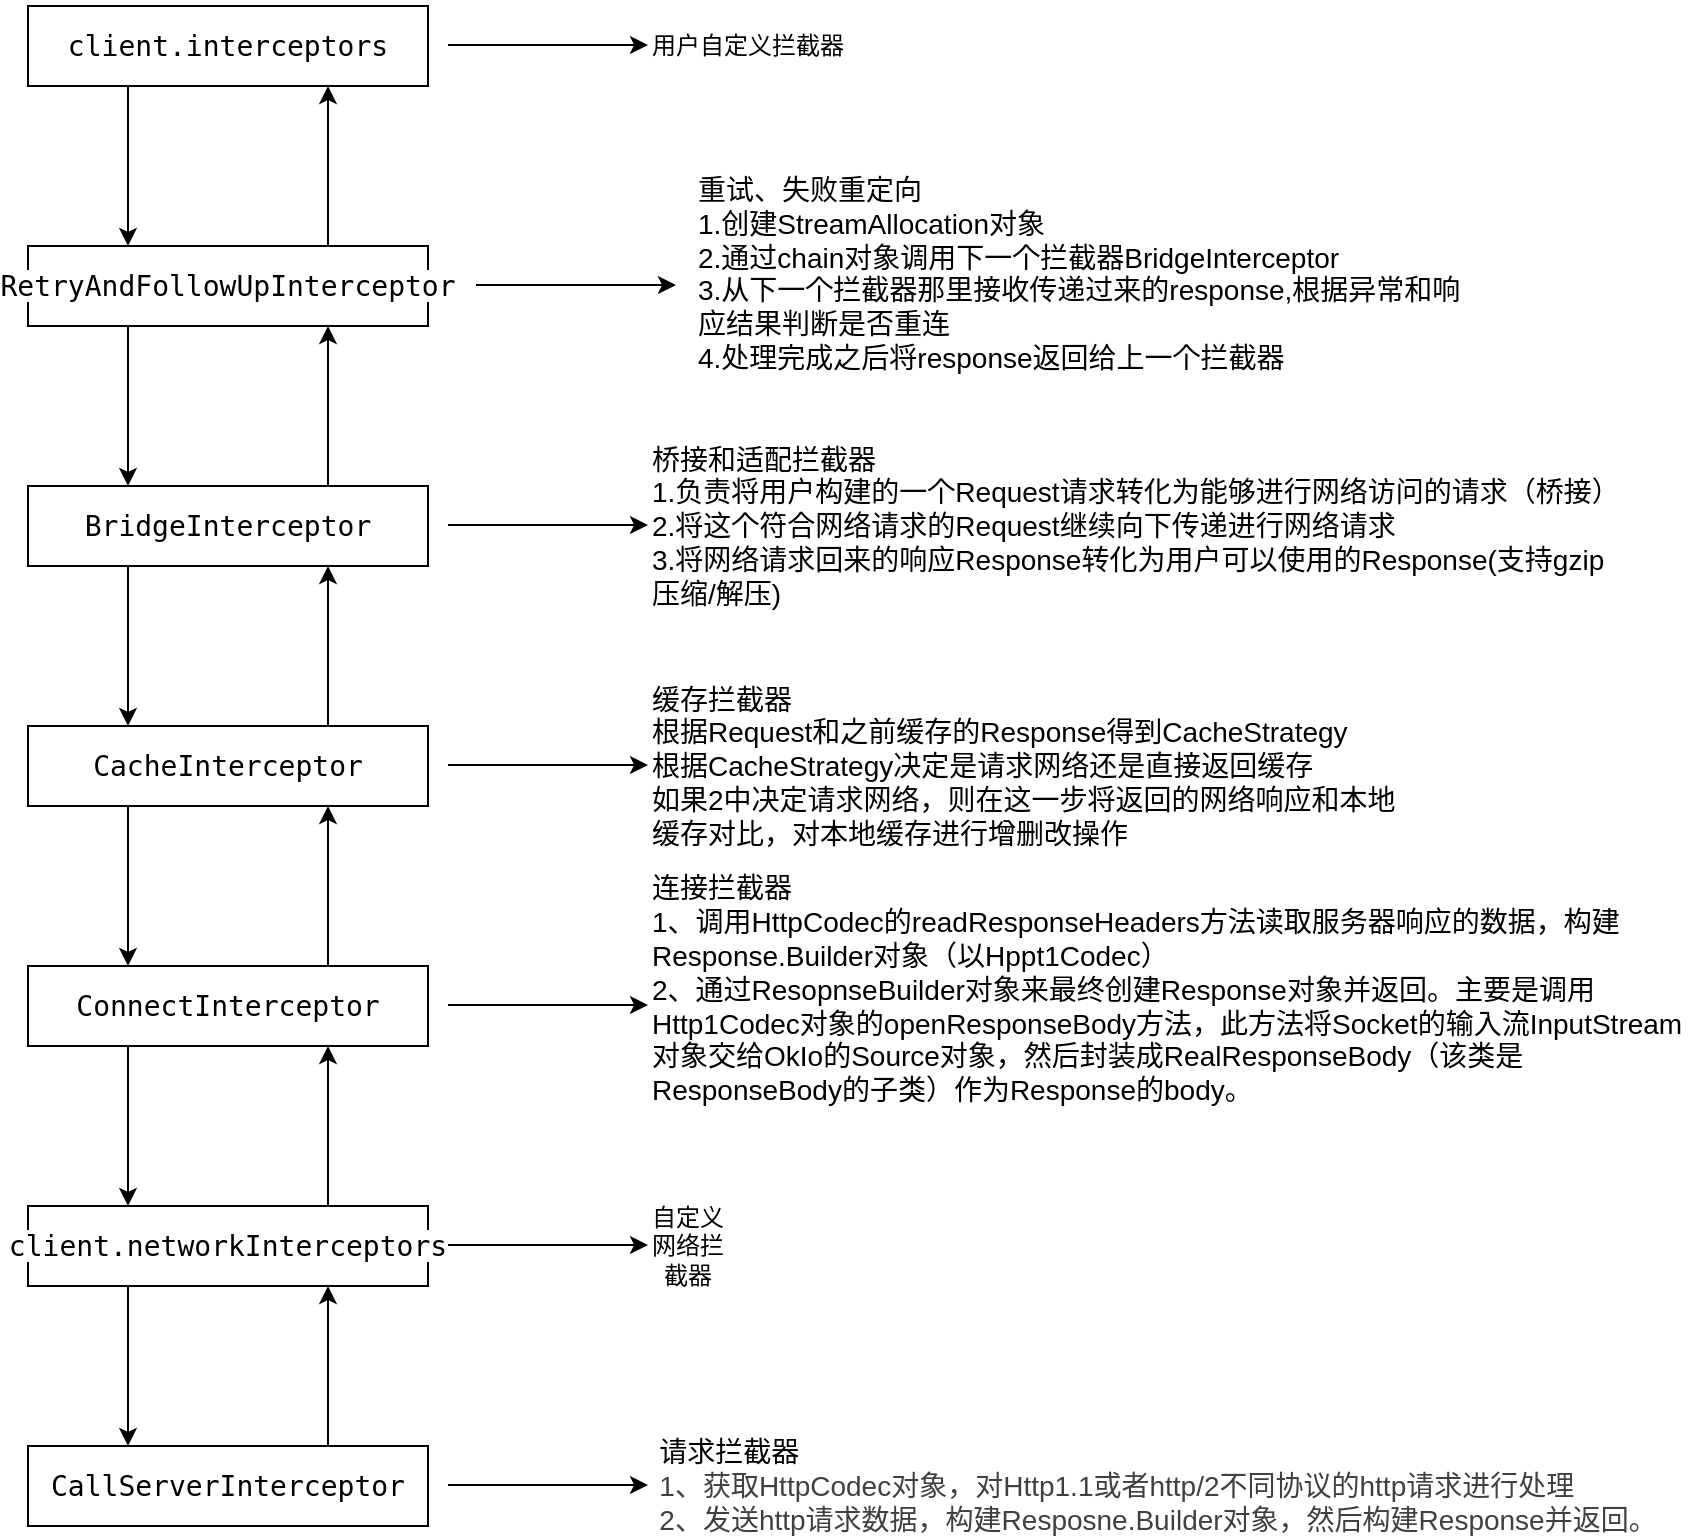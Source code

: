 <mxfile version="13.7.9" type="device"><diagram id="C5RBs43oDa-KdzZeNtuy" name="Page-1"><mxGraphModel dx="1426" dy="852" grid="1" gridSize="10" guides="1" tooltips="1" connect="1" arrows="1" fold="1" page="1" pageScale="1" pageWidth="827" pageHeight="1169" math="0" shadow="0"><root><mxCell id="WIyWlLk6GJQsqaUBKTNV-0"/><mxCell id="WIyWlLk6GJQsqaUBKTNV-1" parent="WIyWlLk6GJQsqaUBKTNV-0"/><mxCell id="PB8x76AWRyf2qe7siSbQ-0" value="&lt;pre style=&quot;font-family: &amp;#34;jetbrains mono&amp;#34; , monospace ; font-size: 10.5pt&quot;&gt;&lt;span style=&quot;background-color: rgb(255 , 255 , 255)&quot;&gt;client.interceptors&lt;/span&gt;&lt;/pre&gt;" style="rounded=0;whiteSpace=wrap;html=1;" vertex="1" parent="WIyWlLk6GJQsqaUBKTNV-1"><mxGeometry x="120" y="80" width="200" height="40" as="geometry"/></mxCell><mxCell id="PB8x76AWRyf2qe7siSbQ-1" value="&lt;pre style=&quot;font-family: &amp;#34;jetbrains mono&amp;#34; , monospace ; font-size: 10.5pt&quot;&gt;&lt;pre style=&quot;font-family: &amp;#34;jetbrains mono&amp;#34; , monospace ; font-size: 10.5pt&quot;&gt;&lt;span style=&quot;background-color: rgb(255 , 255 , 255)&quot;&gt;RetryAndFollowUpInterceptor&lt;/span&gt;&lt;/pre&gt;&lt;/pre&gt;" style="rounded=0;whiteSpace=wrap;html=1;" vertex="1" parent="WIyWlLk6GJQsqaUBKTNV-1"><mxGeometry x="120" y="200" width="200" height="40" as="geometry"/></mxCell><mxCell id="PB8x76AWRyf2qe7siSbQ-2" value="&lt;pre style=&quot;font-family: &amp;#34;jetbrains mono&amp;#34; , monospace ; font-size: 10.5pt&quot;&gt;&lt;pre style=&quot;font-family: &amp;#34;jetbrains mono&amp;#34; , monospace ; font-size: 10.5pt&quot;&gt;&lt;span style=&quot;background-color: rgb(255 , 255 , 255)&quot;&gt;CacheInterceptor&lt;/span&gt;&lt;/pre&gt;&lt;/pre&gt;" style="rounded=0;whiteSpace=wrap;html=1;" vertex="1" parent="WIyWlLk6GJQsqaUBKTNV-1"><mxGeometry x="120" y="440" width="200" height="40" as="geometry"/></mxCell><mxCell id="PB8x76AWRyf2qe7siSbQ-3" value="&lt;pre style=&quot;font-family: &amp;#34;jetbrains mono&amp;#34; , monospace ; font-size: 10.5pt&quot;&gt;&lt;pre style=&quot;font-family: &amp;#34;jetbrains mono&amp;#34; , monospace ; font-size: 10.5pt&quot;&gt;&lt;span style=&quot;background-color: rgb(255 , 255 , 255)&quot;&gt;BridgeInterceptor&lt;/span&gt;&lt;/pre&gt;&lt;/pre&gt;" style="rounded=0;whiteSpace=wrap;html=1;" vertex="1" parent="WIyWlLk6GJQsqaUBKTNV-1"><mxGeometry x="120" y="320" width="200" height="40" as="geometry"/></mxCell><mxCell id="PB8x76AWRyf2qe7siSbQ-4" value="&lt;pre style=&quot;font-family: &amp;#34;jetbrains mono&amp;#34; , monospace ; font-size: 10.5pt&quot;&gt;&lt;pre style=&quot;font-family: &amp;#34;jetbrains mono&amp;#34; , monospace ; font-size: 10.5pt&quot;&gt;&lt;span style=&quot;background-color: rgb(255 , 255 , 255)&quot;&gt;ConnectInterceptor&lt;/span&gt;&lt;/pre&gt;&lt;/pre&gt;" style="rounded=0;whiteSpace=wrap;html=1;" vertex="1" parent="WIyWlLk6GJQsqaUBKTNV-1"><mxGeometry x="120" y="560" width="200" height="40" as="geometry"/></mxCell><mxCell id="PB8x76AWRyf2qe7siSbQ-5" value="&lt;pre style=&quot;font-family: &amp;#34;jetbrains mono&amp;#34; , monospace ; font-size: 10.5pt&quot;&gt;&lt;pre style=&quot;font-family: &amp;#34;jetbrains mono&amp;#34; , monospace ; font-size: 10.5pt&quot;&gt;&lt;span style=&quot;background-color: rgb(255 , 255 , 255)&quot;&gt;client.networkInterceptors&lt;/span&gt;&lt;/pre&gt;&lt;/pre&gt;" style="rounded=0;whiteSpace=wrap;html=1;" vertex="1" parent="WIyWlLk6GJQsqaUBKTNV-1"><mxGeometry x="120" y="680" width="200" height="40" as="geometry"/></mxCell><mxCell id="PB8x76AWRyf2qe7siSbQ-6" value="&lt;pre style=&quot;font-family: &amp;#34;jetbrains mono&amp;#34; , monospace ; font-size: 10.5pt&quot;&gt;&lt;pre style=&quot;font-family: &amp;#34;jetbrains mono&amp;#34; , monospace ; font-size: 10.5pt&quot;&gt;&lt;span style=&quot;background-color: rgb(255 , 255 , 255)&quot;&gt;CallServerInterceptor&lt;/span&gt;&lt;/pre&gt;&lt;/pre&gt;" style="rounded=0;whiteSpace=wrap;html=1;" vertex="1" parent="WIyWlLk6GJQsqaUBKTNV-1"><mxGeometry x="120" y="800" width="200" height="40" as="geometry"/></mxCell><mxCell id="PB8x76AWRyf2qe7siSbQ-7" value="" style="endArrow=classic;html=1;exitX=0.25;exitY=1;exitDx=0;exitDy=0;entryX=0.25;entryY=0;entryDx=0;entryDy=0;" edge="1" parent="WIyWlLk6GJQsqaUBKTNV-1" source="PB8x76AWRyf2qe7siSbQ-0" target="PB8x76AWRyf2qe7siSbQ-1"><mxGeometry width="50" height="50" relative="1" as="geometry"><mxPoint x="170" y="160" as="sourcePoint"/><mxPoint x="159" y="200" as="targetPoint"/></mxGeometry></mxCell><mxCell id="PB8x76AWRyf2qe7siSbQ-9" value="" style="endArrow=classic;html=1;exitX=0.25;exitY=1;exitDx=0;exitDy=0;entryX=0.25;entryY=0;entryDx=0;entryDy=0;" edge="1" parent="WIyWlLk6GJQsqaUBKTNV-1" source="PB8x76AWRyf2qe7siSbQ-3" target="PB8x76AWRyf2qe7siSbQ-2"><mxGeometry width="50" height="50" relative="1" as="geometry"><mxPoint x="180" y="470" as="sourcePoint"/><mxPoint x="180" y="538" as="targetPoint"/></mxGeometry></mxCell><mxCell id="PB8x76AWRyf2qe7siSbQ-10" value="" style="endArrow=classic;html=1;exitX=0.25;exitY=1;exitDx=0;exitDy=0;entryX=0.25;entryY=0;entryDx=0;entryDy=0;" edge="1" parent="WIyWlLk6GJQsqaUBKTNV-1" source="PB8x76AWRyf2qe7siSbQ-2" target="PB8x76AWRyf2qe7siSbQ-4"><mxGeometry width="50" height="50" relative="1" as="geometry"><mxPoint x="180" y="635" as="sourcePoint"/><mxPoint x="200" y="500" as="targetPoint"/></mxGeometry></mxCell><mxCell id="PB8x76AWRyf2qe7siSbQ-11" value="" style="endArrow=classic;html=1;exitX=0.25;exitY=1;exitDx=0;exitDy=0;entryX=0.25;entryY=0;entryDx=0;entryDy=0;" edge="1" parent="WIyWlLk6GJQsqaUBKTNV-1" source="PB8x76AWRyf2qe7siSbQ-1" target="PB8x76AWRyf2qe7siSbQ-3"><mxGeometry width="50" height="50" relative="1" as="geometry"><mxPoint x="160" y="240" as="sourcePoint"/><mxPoint x="160" y="280" as="targetPoint"/></mxGeometry></mxCell><mxCell id="PB8x76AWRyf2qe7siSbQ-12" value="" style="endArrow=classic;html=1;exitX=0.25;exitY=1;exitDx=0;exitDy=0;entryX=0.25;entryY=0;entryDx=0;entryDy=0;" edge="1" parent="WIyWlLk6GJQsqaUBKTNV-1" source="PB8x76AWRyf2qe7siSbQ-4" target="PB8x76AWRyf2qe7siSbQ-5"><mxGeometry width="50" height="50" relative="1" as="geometry"><mxPoint x="390" y="790" as="sourcePoint"/><mxPoint x="440" y="740" as="targetPoint"/></mxGeometry></mxCell><mxCell id="PB8x76AWRyf2qe7siSbQ-13" value="" style="endArrow=classic;html=1;exitX=0.25;exitY=1;exitDx=0;exitDy=0;entryX=0.25;entryY=0;entryDx=0;entryDy=0;" edge="1" parent="WIyWlLk6GJQsqaUBKTNV-1" source="PB8x76AWRyf2qe7siSbQ-5" target="PB8x76AWRyf2qe7siSbQ-6"><mxGeometry width="50" height="50" relative="1" as="geometry"><mxPoint x="390" y="830" as="sourcePoint"/><mxPoint x="440" y="780" as="targetPoint"/></mxGeometry></mxCell><mxCell id="PB8x76AWRyf2qe7siSbQ-14" value="" style="endArrow=classic;html=1;exitX=0.75;exitY=0;exitDx=0;exitDy=0;entryX=0.75;entryY=1;entryDx=0;entryDy=0;" edge="1" parent="WIyWlLk6GJQsqaUBKTNV-1" source="PB8x76AWRyf2qe7siSbQ-6" target="PB8x76AWRyf2qe7siSbQ-5"><mxGeometry width="50" height="50" relative="1" as="geometry"><mxPoint x="390" y="550" as="sourcePoint"/><mxPoint x="440" y="500" as="targetPoint"/></mxGeometry></mxCell><mxCell id="PB8x76AWRyf2qe7siSbQ-15" value="" style="endArrow=classic;html=1;exitX=0.75;exitY=0;exitDx=0;exitDy=0;entryX=0.75;entryY=1;entryDx=0;entryDy=0;" edge="1" parent="WIyWlLk6GJQsqaUBKTNV-1" source="PB8x76AWRyf2qe7siSbQ-5" target="PB8x76AWRyf2qe7siSbQ-4"><mxGeometry width="50" height="50" relative="1" as="geometry"><mxPoint x="390" y="510" as="sourcePoint"/><mxPoint x="440" y="460" as="targetPoint"/></mxGeometry></mxCell><mxCell id="PB8x76AWRyf2qe7siSbQ-16" value="" style="endArrow=classic;html=1;exitX=0.75;exitY=0;exitDx=0;exitDy=0;entryX=0.75;entryY=1;entryDx=0;entryDy=0;" edge="1" parent="WIyWlLk6GJQsqaUBKTNV-1" source="PB8x76AWRyf2qe7siSbQ-4" target="PB8x76AWRyf2qe7siSbQ-2"><mxGeometry width="50" height="50" relative="1" as="geometry"><mxPoint x="390" y="470" as="sourcePoint"/><mxPoint x="440" y="420" as="targetPoint"/></mxGeometry></mxCell><mxCell id="PB8x76AWRyf2qe7siSbQ-17" value="" style="endArrow=classic;html=1;exitX=0.75;exitY=0;exitDx=0;exitDy=0;entryX=0.75;entryY=1;entryDx=0;entryDy=0;" edge="1" parent="WIyWlLk6GJQsqaUBKTNV-1" source="PB8x76AWRyf2qe7siSbQ-2" target="PB8x76AWRyf2qe7siSbQ-3"><mxGeometry width="50" height="50" relative="1" as="geometry"><mxPoint x="390" y="430" as="sourcePoint"/><mxPoint x="440" y="380" as="targetPoint"/></mxGeometry></mxCell><mxCell id="PB8x76AWRyf2qe7siSbQ-18" value="" style="endArrow=classic;html=1;exitX=0.75;exitY=0;exitDx=0;exitDy=0;entryX=0.75;entryY=1;entryDx=0;entryDy=0;" edge="1" parent="WIyWlLk6GJQsqaUBKTNV-1" source="PB8x76AWRyf2qe7siSbQ-3" target="PB8x76AWRyf2qe7siSbQ-1"><mxGeometry width="50" height="50" relative="1" as="geometry"><mxPoint x="340" y="260" as="sourcePoint"/><mxPoint x="440" y="240" as="targetPoint"/></mxGeometry></mxCell><mxCell id="PB8x76AWRyf2qe7siSbQ-19" value="" style="endArrow=classic;html=1;exitX=0.75;exitY=0;exitDx=0;exitDy=0;entryX=0.75;entryY=1;entryDx=0;entryDy=0;" edge="1" parent="WIyWlLk6GJQsqaUBKTNV-1" source="PB8x76AWRyf2qe7siSbQ-1" target="PB8x76AWRyf2qe7siSbQ-0"><mxGeometry width="50" height="50" relative="1" as="geometry"><mxPoint x="390" y="390" as="sourcePoint"/><mxPoint x="270" y="160" as="targetPoint"/></mxGeometry></mxCell><mxCell id="PB8x76AWRyf2qe7siSbQ-20" value="" style="endArrow=classic;html=1;" edge="1" parent="WIyWlLk6GJQsqaUBKTNV-1"><mxGeometry relative="1" as="geometry"><mxPoint x="330" y="99.5" as="sourcePoint"/><mxPoint x="430" y="99.5" as="targetPoint"/></mxGeometry></mxCell><mxCell id="PB8x76AWRyf2qe7siSbQ-22" value="用户自定义拦截器" style="text;html=1;strokeColor=none;fillColor=none;align=center;verticalAlign=middle;whiteSpace=wrap;rounded=0;" vertex="1" parent="WIyWlLk6GJQsqaUBKTNV-1"><mxGeometry x="430" y="90" width="100" height="20" as="geometry"/></mxCell><mxCell id="PB8x76AWRyf2qe7siSbQ-23" value="" style="endArrow=classic;html=1;" edge="1" parent="WIyWlLk6GJQsqaUBKTNV-1"><mxGeometry relative="1" as="geometry"><mxPoint x="344" y="219.5" as="sourcePoint"/><mxPoint x="444" y="219.5" as="targetPoint"/></mxGeometry></mxCell><mxCell id="PB8x76AWRyf2qe7siSbQ-25" value="" style="endArrow=classic;html=1;" edge="1" parent="WIyWlLk6GJQsqaUBKTNV-1"><mxGeometry relative="1" as="geometry"><mxPoint x="330" y="339.5" as="sourcePoint"/><mxPoint x="430" y="339.5" as="targetPoint"/></mxGeometry></mxCell><mxCell id="PB8x76AWRyf2qe7siSbQ-26" value="&lt;font style=&quot;font-size: 14px&quot;&gt;桥接和适配拦截器&lt;br&gt;&lt;/font&gt;&lt;div style=&quot;font-size: 14px&quot;&gt;&lt;div&gt;&lt;font style=&quot;font-size: 14px&quot;&gt;1.负责将用户构建的一个Request请求转化为能够进行网络访问的请求（桥接）&lt;br&gt;2.将这个符合网络请求的Request继续向下传递进行网络请求&lt;br&gt;3.将网络请求回来的响应Response转化为用户可以使用的Response(支持gzip压缩/解压)&lt;/font&gt;&lt;/div&gt;&lt;/div&gt;" style="text;html=1;strokeColor=none;fillColor=none;align=left;verticalAlign=middle;whiteSpace=wrap;rounded=0;" vertex="1" parent="WIyWlLk6GJQsqaUBKTNV-1"><mxGeometry x="430" y="330" width="490" height="20" as="geometry"/></mxCell><mxCell id="PB8x76AWRyf2qe7siSbQ-27" value="" style="endArrow=classic;html=1;" edge="1" parent="WIyWlLk6GJQsqaUBKTNV-1"><mxGeometry relative="1" as="geometry"><mxPoint x="330" y="459.5" as="sourcePoint"/><mxPoint x="430" y="459.5" as="targetPoint"/></mxGeometry></mxCell><mxCell id="PB8x76AWRyf2qe7siSbQ-28" value="&lt;span style=&quot;font-size: 14px&quot;&gt;缓存拦截器&lt;/span&gt;&lt;br&gt;&lt;span style=&quot;font-size: 14px&quot;&gt;根据Request和之前缓存的Response得到CacheStrategy&lt;/span&gt;&lt;br&gt;&lt;span style=&quot;font-size: 14px&quot;&gt;根据CacheStrategy决定是请求网络还是直接返回缓存&lt;/span&gt;&lt;br&gt;&lt;span style=&quot;font-size: 14px&quot;&gt;如果2中决定请求网络，则在这一步将返回的网络响应和本地缓存对比，对本地缓存进行增删改操作&lt;/span&gt;" style="text;html=1;strokeColor=none;fillColor=none;align=left;verticalAlign=middle;whiteSpace=wrap;rounded=0;" vertex="1" parent="WIyWlLk6GJQsqaUBKTNV-1"><mxGeometry x="430" y="450" width="380" height="20" as="geometry"/></mxCell><mxCell id="PB8x76AWRyf2qe7siSbQ-29" value="" style="endArrow=classic;html=1;" edge="1" parent="WIyWlLk6GJQsqaUBKTNV-1"><mxGeometry relative="1" as="geometry"><mxPoint x="330" y="579.5" as="sourcePoint"/><mxPoint x="430" y="579.5" as="targetPoint"/></mxGeometry></mxCell><mxCell id="PB8x76AWRyf2qe7siSbQ-30" value="&lt;font style=&quot;font-size: 14px&quot;&gt;连接拦截器&lt;br&gt;&lt;/font&gt;&lt;div style=&quot;font-size: 14px&quot;&gt;&lt;div&gt;&lt;font style=&quot;font-size: 14px&quot;&gt;1、调用HttpCodec的readResponseHeaders方法读取服务器响应的数据，构建Response.Builder对象（以Hppt1Codec）&lt;br&gt;2、通过ResopnseBuilder对象来最终创建Response对象并返回。主要是调用Http1Codec对象的openResponseBody方法，此方法将Socket的输入流InputStream对象交给OkIo的Source对象，然后封装成RealResponseBody（该类是ResponseBody的子类）作为Response的body。&lt;/font&gt;&lt;/div&gt;&lt;br&gt;&lt;/div&gt;" style="text;html=1;strokeColor=none;fillColor=none;align=left;verticalAlign=middle;whiteSpace=wrap;rounded=0;" vertex="1" parent="WIyWlLk6GJQsqaUBKTNV-1"><mxGeometry x="430" y="570" width="520" height="20" as="geometry"/></mxCell><mxCell id="PB8x76AWRyf2qe7siSbQ-31" value="" style="endArrow=classic;html=1;" edge="1" parent="WIyWlLk6GJQsqaUBKTNV-1"><mxGeometry relative="1" as="geometry"><mxPoint x="330" y="699.5" as="sourcePoint"/><mxPoint x="430" y="699.5" as="targetPoint"/></mxGeometry></mxCell><mxCell id="PB8x76AWRyf2qe7siSbQ-32" value="自定义网络拦截器" style="text;html=1;strokeColor=none;fillColor=none;align=center;verticalAlign=middle;whiteSpace=wrap;rounded=0;" vertex="1" parent="WIyWlLk6GJQsqaUBKTNV-1"><mxGeometry x="430" y="690" width="40" height="20" as="geometry"/></mxCell><mxCell id="PB8x76AWRyf2qe7siSbQ-33" value="" style="endArrow=classic;html=1;" edge="1" parent="WIyWlLk6GJQsqaUBKTNV-1"><mxGeometry relative="1" as="geometry"><mxPoint x="330" y="819.5" as="sourcePoint"/><mxPoint x="430" y="819.5" as="targetPoint"/></mxGeometry></mxCell><mxCell id="PB8x76AWRyf2qe7siSbQ-34" value="&lt;div style=&quot;text-align: left&quot;&gt;&lt;span style=&quot;font-size: 14px&quot;&gt;请求拦截器&lt;/span&gt;&lt;/div&gt;&lt;font style=&quot;font-size: 14px&quot;&gt;&lt;div style=&quot;text-align: left&quot;&gt;&lt;span style=&quot;background-color: rgb(255 , 255 , 255) ; color: rgb(64 , 64 , 64) ; font-family: , , &amp;#34;apple color emoji&amp;#34; , &amp;#34;segoe ui emoji&amp;#34; , &amp;#34;segoe ui symbol&amp;#34; , &amp;#34;segoe ui&amp;#34; , &amp;#34;pingfang sc&amp;#34; , &amp;#34;hiragino sans gb&amp;#34; , &amp;#34;microsoft yahei&amp;#34; , &amp;#34;helvetica neue&amp;#34; , &amp;#34;helvetica&amp;#34; , &amp;#34;arial&amp;#34; , sans-serif&quot;&gt;1、获取HttpCodec对象，对Http1.1或者http/2不同协议的http请求进行处理&lt;/span&gt;&lt;/div&gt;&lt;span style=&quot;color: rgb(64 , 64 , 64) ; font-family: , , &amp;#34;apple color emoji&amp;#34; , &amp;#34;segoe ui emoji&amp;#34; , &amp;#34;segoe ui symbol&amp;#34; , &amp;#34;segoe ui&amp;#34; , &amp;#34;pingfang sc&amp;#34; , &amp;#34;hiragino sans gb&amp;#34; , &amp;#34;microsoft yahei&amp;#34; , &amp;#34;helvetica neue&amp;#34; , &amp;#34;helvetica&amp;#34; , &amp;#34;arial&amp;#34; , sans-serif ; background-color: rgb(255 , 255 , 255)&quot;&gt;&lt;div style=&quot;text-align: left&quot;&gt;2、发送http请求数据，构建Resposne.Builder对象，然后构建Response并返回。&lt;/div&gt;&lt;/span&gt;&lt;/font&gt;" style="text;html=1;strokeColor=none;fillColor=none;align=center;verticalAlign=middle;whiteSpace=wrap;rounded=0;" vertex="1" parent="WIyWlLk6GJQsqaUBKTNV-1"><mxGeometry x="430" y="810" width="510" height="20" as="geometry"/></mxCell><mxCell id="PB8x76AWRyf2qe7siSbQ-35" value="&lt;pre style=&quot;font-size: 14px&quot;&gt;&lt;div&gt;&lt;span style=&quot;font-family: &amp;#34;helvetica&amp;#34; ; white-space: normal&quot;&gt;重试、失败重定向&lt;/span&gt;&lt;/div&gt;&lt;font style=&quot;font-size: 14px&quot;&gt;&lt;div&gt;&lt;span style=&quot;font-family: &amp;#34;helvetica&amp;#34; ; white-space: normal&quot;&gt;1.创建StreamAllocation对象&lt;/span&gt;&lt;/div&gt;&lt;/font&gt;&lt;font style=&quot;font-size: 14px&quot;&gt;&lt;div&gt;&lt;span style=&quot;font-family: &amp;#34;helvetica&amp;#34; ; white-space: normal&quot;&gt;2.通过chain对象调用下一个拦截器BridgeInterceptor&lt;/span&gt;&lt;/div&gt;&lt;/font&gt;&lt;font style=&quot;font-size: 14px&quot;&gt;&lt;div&gt;&lt;span style=&quot;font-family: &amp;#34;helvetica&amp;#34; ; white-space: normal&quot;&gt;3.从下一个拦截器那里接收传递过来的response,根据异常和响应结果判断是否重连&lt;/span&gt;&lt;/div&gt;&lt;/font&gt;&lt;font style=&quot;font-size: 14px&quot;&gt;&lt;div&gt;&lt;span style=&quot;font-family: &amp;#34;helvetica&amp;#34; ; white-space: normal&quot;&gt;4.处理完成之后将response返回给上一个拦截器&lt;/span&gt;&lt;/div&gt;&lt;/font&gt;&lt;/pre&gt;&lt;div style=&quot;font-size: 14px&quot;&gt;&lt;br&gt;&lt;/div&gt;" style="text;html=1;strokeColor=none;fillColor=none;spacing=5;spacingTop=-20;whiteSpace=wrap;overflow=hidden;rounded=0;align=left;" vertex="1" parent="WIyWlLk6GJQsqaUBKTNV-1"><mxGeometry x="450" y="160" width="390" height="120" as="geometry"/></mxCell></root></mxGraphModel></diagram></mxfile>